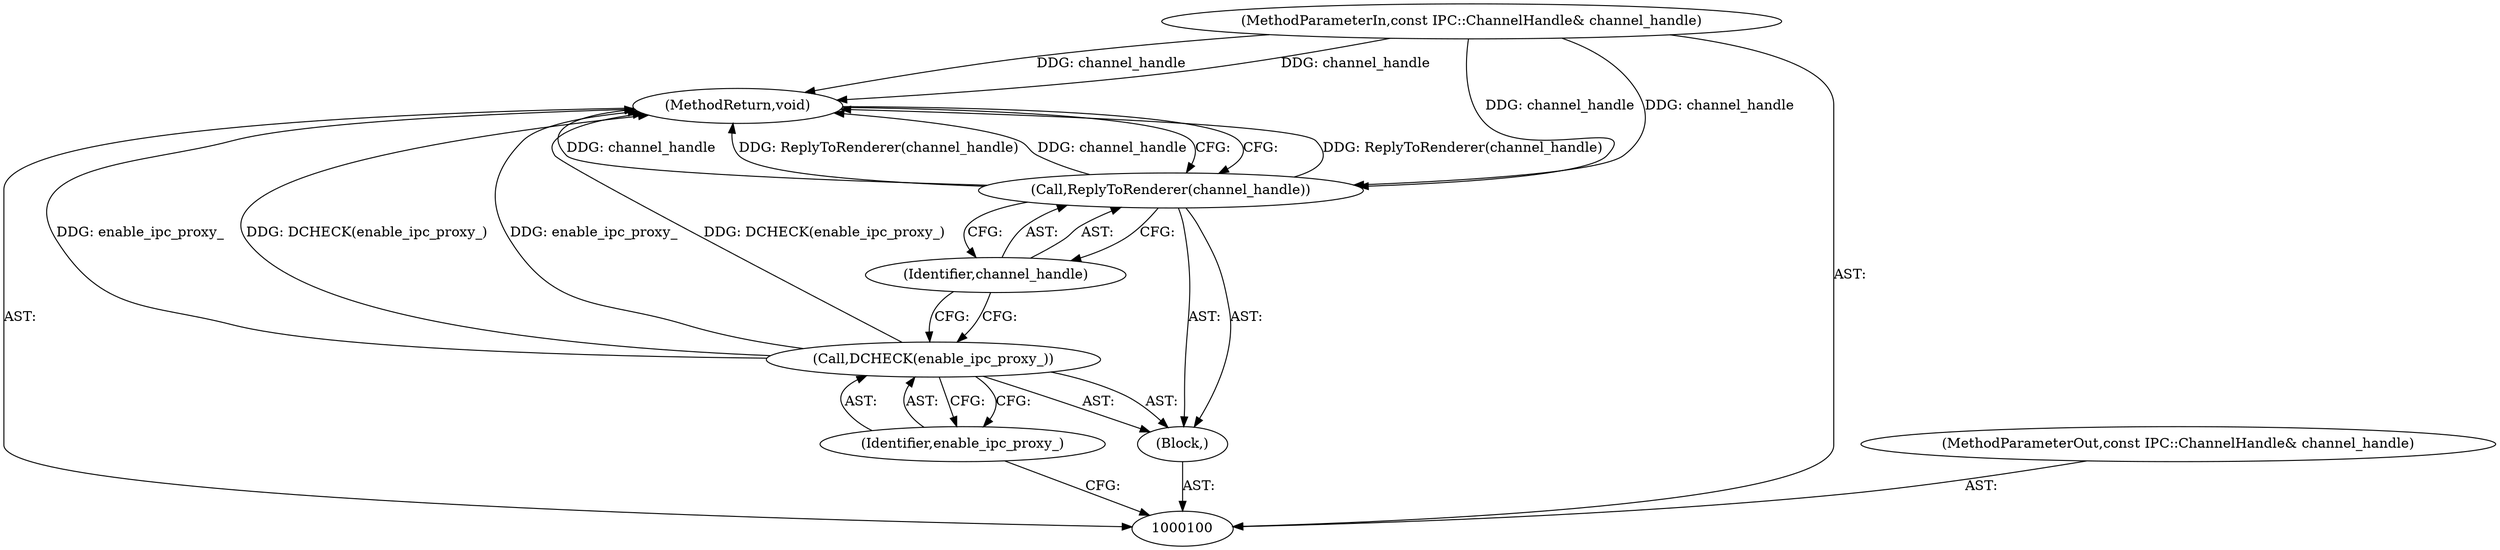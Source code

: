 digraph "1_Chrome_3b0d77670a0613f409110817455d2137576b485a_1" {
"1000107" [label="(MethodReturn,void)"];
"1000101" [label="(MethodParameterIn,const IPC::ChannelHandle& channel_handle)"];
"1000120" [label="(MethodParameterOut,const IPC::ChannelHandle& channel_handle)"];
"1000102" [label="(Block,)"];
"1000103" [label="(Call,DCHECK(enable_ipc_proxy_))"];
"1000104" [label="(Identifier,enable_ipc_proxy_)"];
"1000106" [label="(Identifier,channel_handle)"];
"1000105" [label="(Call,ReplyToRenderer(channel_handle))"];
"1000107" -> "1000100"  [label="AST: "];
"1000107" -> "1000105"  [label="CFG: "];
"1000103" -> "1000107"  [label="DDG: enable_ipc_proxy_"];
"1000103" -> "1000107"  [label="DDG: DCHECK(enable_ipc_proxy_)"];
"1000105" -> "1000107"  [label="DDG: ReplyToRenderer(channel_handle)"];
"1000105" -> "1000107"  [label="DDG: channel_handle"];
"1000101" -> "1000107"  [label="DDG: channel_handle"];
"1000101" -> "1000100"  [label="AST: "];
"1000101" -> "1000107"  [label="DDG: channel_handle"];
"1000101" -> "1000105"  [label="DDG: channel_handle"];
"1000120" -> "1000100"  [label="AST: "];
"1000102" -> "1000100"  [label="AST: "];
"1000103" -> "1000102"  [label="AST: "];
"1000105" -> "1000102"  [label="AST: "];
"1000103" -> "1000102"  [label="AST: "];
"1000103" -> "1000104"  [label="CFG: "];
"1000104" -> "1000103"  [label="AST: "];
"1000106" -> "1000103"  [label="CFG: "];
"1000103" -> "1000107"  [label="DDG: enable_ipc_proxy_"];
"1000103" -> "1000107"  [label="DDG: DCHECK(enable_ipc_proxy_)"];
"1000104" -> "1000103"  [label="AST: "];
"1000104" -> "1000100"  [label="CFG: "];
"1000103" -> "1000104"  [label="CFG: "];
"1000106" -> "1000105"  [label="AST: "];
"1000106" -> "1000103"  [label="CFG: "];
"1000105" -> "1000106"  [label="CFG: "];
"1000105" -> "1000102"  [label="AST: "];
"1000105" -> "1000106"  [label="CFG: "];
"1000106" -> "1000105"  [label="AST: "];
"1000107" -> "1000105"  [label="CFG: "];
"1000105" -> "1000107"  [label="DDG: ReplyToRenderer(channel_handle)"];
"1000105" -> "1000107"  [label="DDG: channel_handle"];
"1000101" -> "1000105"  [label="DDG: channel_handle"];
}
